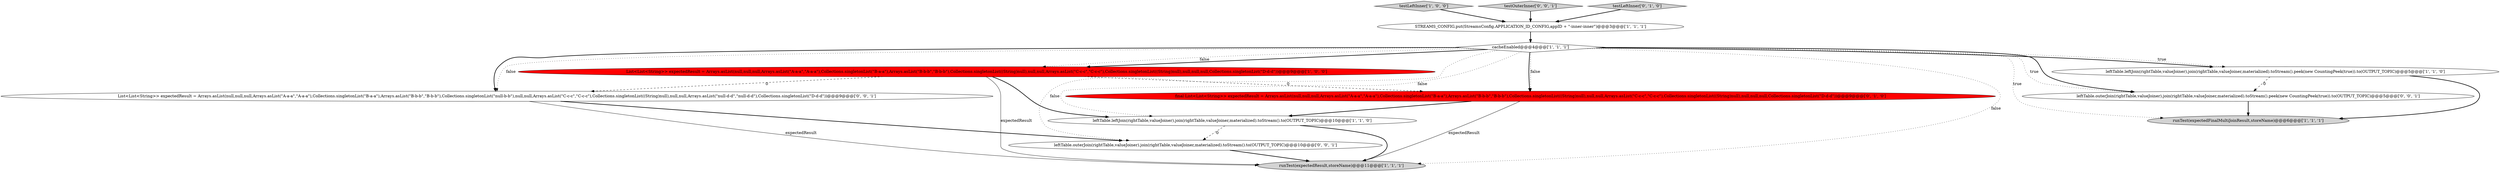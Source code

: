 digraph {
13 [style = filled, label = "List<List<String>> expectedResult = Arrays.asList(null,null,null,Arrays.asList(\"A-a-a\",\"A-a-a\"),Collections.singletonList(\"B-a-a\"),Arrays.asList(\"B-b-b\",\"B-b-b\"),Collections.singletonList(\"null-b-b\"),null,null,Arrays.asList(\"C-c-c\",\"C-c-c\"),Collections.singletonList((String)null),null,null,Arrays.asList(\"null-d-d\",\"null-d-d\"),Collections.singletonList(\"D-d-d\"))@@@9@@@['0', '0', '1']", fillcolor = white, shape = ellipse image = "AAA0AAABBB3BBB"];
12 [style = filled, label = "leftTable.outerJoin(rightTable,valueJoiner).join(rightTable,valueJoiner,materialized).toStream().to(OUTPUT_TOPIC)@@@10@@@['0', '0', '1']", fillcolor = white, shape = ellipse image = "AAA0AAABBB3BBB"];
3 [style = filled, label = "STREAMS_CONFIG.put(StreamsConfig.APPLICATION_ID_CONFIG,appID + \"-inner-inner\")@@@3@@@['1', '1', '1']", fillcolor = white, shape = ellipse image = "AAA0AAABBB1BBB"];
5 [style = filled, label = "runTest(expectedFinalMultiJoinResult,storeName)@@@6@@@['1', '1', '1']", fillcolor = lightgray, shape = ellipse image = "AAA0AAABBB1BBB"];
0 [style = filled, label = "List<List<String>> expectedResult = Arrays.asList(null,null,null,Arrays.asList(\"A-a-a\",\"A-a-a\"),Collections.singletonList(\"B-a-a\"),Arrays.asList(\"B-b-b\",\"B-b-b\"),Collections.singletonList((String)null),null,null,Arrays.asList(\"C-c-c\",\"C-c-c\"),Collections.singletonList((String)null),null,null,null,Collections.singletonList(\"D-d-d\"))@@@9@@@['1', '0', '0']", fillcolor = red, shape = ellipse image = "AAA1AAABBB1BBB"];
1 [style = filled, label = "runTest(expectedResult,storeName)@@@11@@@['1', '1', '1']", fillcolor = lightgray, shape = ellipse image = "AAA0AAABBB1BBB"];
7 [style = filled, label = "testLeftInner['1', '0', '0']", fillcolor = lightgray, shape = diamond image = "AAA0AAABBB1BBB"];
8 [style = filled, label = "final List<List<String>> expectedResult = Arrays.asList(null,null,null,Arrays.asList(\"A-a-a\",\"A-a-a\"),Collections.singletonList(\"B-a-a\"),Arrays.asList(\"B-b-b\",\"B-b-b\"),Collections.singletonList((String)null),null,null,Arrays.asList(\"C-c-c\",\"C-c-c\"),Collections.singletonList((String)null),null,null,null,Collections.singletonList(\"D-d-d\"))@@@9@@@['0', '1', '0']", fillcolor = red, shape = ellipse image = "AAA1AAABBB2BBB"];
10 [style = filled, label = "testOuterInner['0', '0', '1']", fillcolor = lightgray, shape = diamond image = "AAA0AAABBB3BBB"];
6 [style = filled, label = "cacheEnabled@@@4@@@['1', '1', '1']", fillcolor = white, shape = diamond image = "AAA0AAABBB1BBB"];
11 [style = filled, label = "leftTable.outerJoin(rightTable,valueJoiner).join(rightTable,valueJoiner,materialized).toStream().peek(new CountingPeek(true)).to(OUTPUT_TOPIC)@@@5@@@['0', '0', '1']", fillcolor = white, shape = ellipse image = "AAA0AAABBB3BBB"];
2 [style = filled, label = "leftTable.leftJoin(rightTable,valueJoiner).join(rightTable,valueJoiner,materialized).toStream().peek(new CountingPeek(true)).to(OUTPUT_TOPIC)@@@5@@@['1', '1', '0']", fillcolor = white, shape = ellipse image = "AAA0AAABBB1BBB"];
4 [style = filled, label = "leftTable.leftJoin(rightTable,valueJoiner).join(rightTable,valueJoiner,materialized).toStream().to(OUTPUT_TOPIC)@@@10@@@['1', '1', '0']", fillcolor = white, shape = ellipse image = "AAA0AAABBB1BBB"];
9 [style = filled, label = "testLeftInner['0', '1', '0']", fillcolor = lightgray, shape = diamond image = "AAA0AAABBB2BBB"];
6->4 [style = dotted, label="false"];
6->13 [style = dotted, label="false"];
6->0 [style = dotted, label="false"];
0->1 [style = solid, label="expectedResult"];
3->6 [style = bold, label=""];
10->3 [style = bold, label=""];
6->0 [style = bold, label=""];
12->1 [style = bold, label=""];
7->3 [style = bold, label=""];
4->12 [style = dashed, label="0"];
6->2 [style = bold, label=""];
6->12 [style = dotted, label="false"];
11->5 [style = bold, label=""];
6->2 [style = dotted, label="true"];
13->12 [style = bold, label=""];
6->8 [style = dotted, label="false"];
0->4 [style = bold, label=""];
6->13 [style = bold, label=""];
6->11 [style = bold, label=""];
0->13 [style = dashed, label="0"];
6->8 [style = bold, label=""];
9->3 [style = bold, label=""];
0->8 [style = dashed, label="0"];
2->11 [style = dashed, label="0"];
4->1 [style = bold, label=""];
8->4 [style = bold, label=""];
6->11 [style = dotted, label="true"];
13->1 [style = solid, label="expectedResult"];
6->1 [style = dotted, label="false"];
8->1 [style = solid, label="expectedResult"];
6->5 [style = dotted, label="true"];
2->5 [style = bold, label=""];
}
